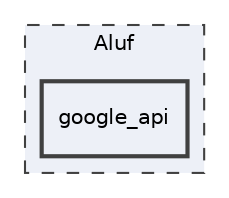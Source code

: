 digraph "C:/Users/user/OneDrive/REPOS/DavidkaBenAvraham/Katia/Aluf/google_api"
{
 // LATEX_PDF_SIZE
  edge [fontname="Helvetica",fontsize="10",labelfontname="Helvetica",labelfontsize="10"];
  node [fontname="Helvetica",fontsize="10",shape=record];
  compound=true
  subgraph clusterdir_ed9cca3ff638ca45bfb2d6e153ca4178 {
    graph [ bgcolor="#edf0f7", pencolor="grey25", style="filled,dashed,", label="Aluf", fontname="Helvetica", fontsize="10", URL="dir_ed9cca3ff638ca45bfb2d6e153ca4178.html"]
  dir_94c442bcf648dbdd7186760a7df59b21 [shape=box, label="google_api", style="filled,bold,", fillcolor="#edf0f7", color="grey25", URL="dir_94c442bcf648dbdd7186760a7df59b21.html"];
  }
}
